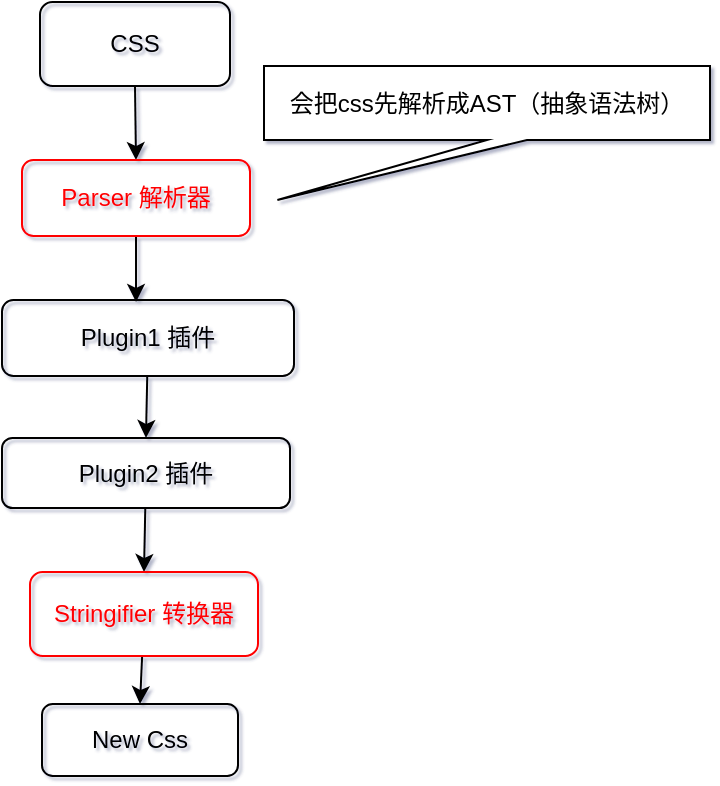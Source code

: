 <mxfile>
    <diagram id="_C0B_zKwxBbBTVl7wffV" name="第 1 页">
        <mxGraphModel dx="969" dy="737" grid="0" gridSize="10" guides="0" tooltips="1" connect="1" arrows="1" fold="1" page="1" pageScale="1" pageWidth="1200" pageHeight="1920" background="#ffffff" math="0" shadow="1">
            <root>
                <mxCell id="0"/>
                <mxCell id="1" parent="0"/>
                <mxCell id="76" style="edgeStyle=none;html=1;exitX=0.5;exitY=1;exitDx=0;exitDy=0;entryX=0.5;entryY=0;entryDx=0;entryDy=0;fontColor=#FF0000;strokeColor=#000000;" edge="1" parent="1" source="65" target="68">
                    <mxGeometry relative="1" as="geometry"/>
                </mxCell>
                <mxCell id="65" value="&lt;font color=&quot;#030303&quot;&gt;CSS&lt;/font&gt;" style="rounded=1;whiteSpace=wrap;html=1;fillColor=none;strokeColor=#000000;" parent="1" vertex="1">
                    <mxGeometry x="234" y="142" width="95" height="42" as="geometry"/>
                </mxCell>
                <mxCell id="77" style="edgeStyle=none;html=1;entryX=0.459;entryY=0.026;entryDx=0;entryDy=0;entryPerimeter=0;strokeColor=#000000;fontColor=#FF0000;" edge="1" parent="1" source="68" target="71">
                    <mxGeometry relative="1" as="geometry"/>
                </mxCell>
                <mxCell id="68" value="&lt;font color=&quot;#ff0000&quot;&gt;Parser 解析器&lt;/font&gt;" style="rounded=1;whiteSpace=wrap;html=1;fillColor=none;strokeColor=#FF0000;" vertex="1" parent="1">
                    <mxGeometry x="225" y="221" width="114" height="38" as="geometry"/>
                </mxCell>
                <mxCell id="69" value="会把css先解析成AST（抽象语法树）" style="shape=callout;whiteSpace=wrap;html=1;perimeter=calloutPerimeter;position2=0.03;" vertex="1" parent="1">
                    <mxGeometry x="346" y="174" width="223" height="67" as="geometry"/>
                </mxCell>
                <mxCell id="78" style="edgeStyle=none;html=1;entryX=0.5;entryY=0;entryDx=0;entryDy=0;strokeColor=#000000;fontColor=#FF0000;" edge="1" parent="1" source="71" target="72">
                    <mxGeometry relative="1" as="geometry"/>
                </mxCell>
                <mxCell id="71" value="&lt;font color=&quot;#030303&quot;&gt;Plugin1 插件&lt;/font&gt;" style="rounded=1;whiteSpace=wrap;html=1;fillColor=none;strokeColor=#000000;" vertex="1" parent="1">
                    <mxGeometry x="215" y="291" width="146" height="38" as="geometry"/>
                </mxCell>
                <mxCell id="81" style="edgeStyle=none;html=1;entryX=0.5;entryY=0;entryDx=0;entryDy=0;strokeColor=#000000;fontColor=#FF0000;" edge="1" parent="1" source="72" target="73">
                    <mxGeometry relative="1" as="geometry"/>
                </mxCell>
                <mxCell id="72" value="&lt;font color=&quot;#030303&quot;&gt;Plugin2 插件&lt;/font&gt;" style="rounded=1;whiteSpace=wrap;html=1;fillColor=none;strokeColor=#000000;" vertex="1" parent="1">
                    <mxGeometry x="215" y="360" width="144" height="35" as="geometry"/>
                </mxCell>
                <mxCell id="82" style="edgeStyle=none;html=1;entryX=0.5;entryY=0;entryDx=0;entryDy=0;strokeColor=#000000;fontColor=#FF0000;" edge="1" parent="1" source="73" target="75">
                    <mxGeometry relative="1" as="geometry"/>
                </mxCell>
                <mxCell id="73" value="&lt;font color=&quot;#ff0000&quot;&gt;Stringifier 转换器&lt;/font&gt;" style="rounded=1;whiteSpace=wrap;html=1;fillColor=none;strokeColor=#FF0000;" vertex="1" parent="1">
                    <mxGeometry x="229" y="427" width="114" height="42" as="geometry"/>
                </mxCell>
                <mxCell id="75" value="&lt;font color=&quot;#030303&quot;&gt;New Css&lt;/font&gt;" style="rounded=1;whiteSpace=wrap;html=1;fillColor=none;strokeColor=#000000;" vertex="1" parent="1">
                    <mxGeometry x="235" y="493" width="98" height="36" as="geometry"/>
                </mxCell>
            </root>
        </mxGraphModel>
    </diagram>
</mxfile>